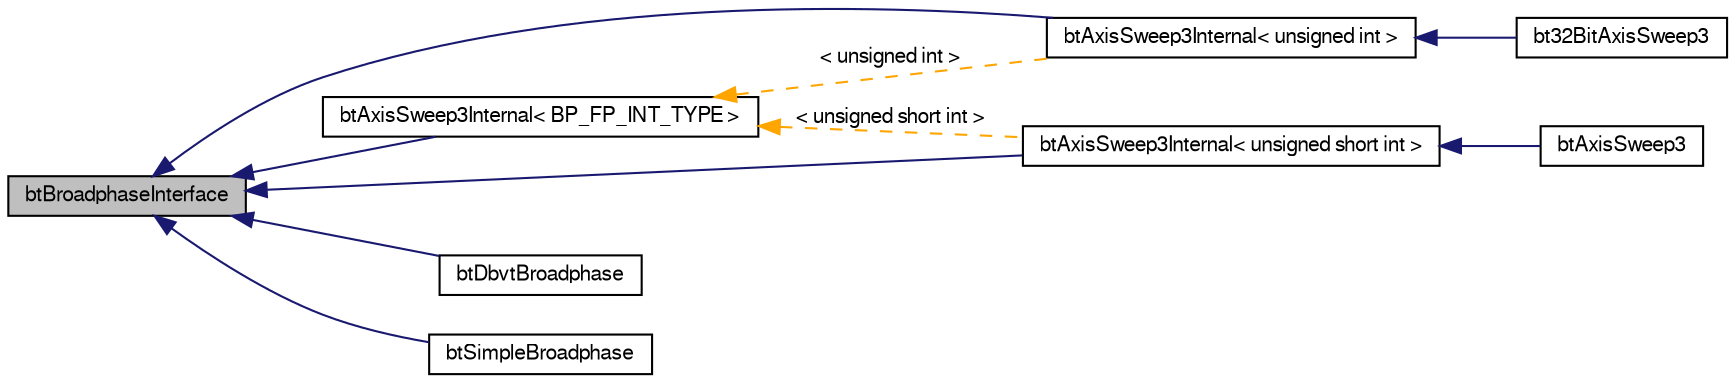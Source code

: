 digraph G
{
  bgcolor="transparent";
  edge [fontname="FreeSans",fontsize=10,labelfontname="FreeSans",labelfontsize=10];
  node [fontname="FreeSans",fontsize=10,shape=record];
  rankdir=LR;
  Node1 [label="btBroadphaseInterface",height=0.2,width=0.4,color="black", fillcolor="grey75", style="filled" fontcolor="black"];
  Node1 -> Node2 [dir=back,color="midnightblue",fontsize=10,style="solid"];
  Node2 [label="btAxisSweep3Internal\< BP_FP_INT_TYPE \>",height=0.2,width=0.4,color="black",URL="$classbt_axis_sweep3_internal.html"];
  Node2 -> Node3 [dir=back,color="orange",fontsize=10,style="dashed",label="\< unsigned int \>"];
  Node3 [label="btAxisSweep3Internal\< unsigned int \>",height=0.2,width=0.4,color="black",URL="$classbt_axis_sweep3_internal.html"];
  Node3 -> Node4 [dir=back,color="midnightblue",fontsize=10,style="solid"];
  Node4 [label="bt32BitAxisSweep3",height=0.2,width=0.4,color="black",URL="$classbt32_bit_axis_sweep3.html"];
  Node2 -> Node5 [dir=back,color="orange",fontsize=10,style="dashed",label="\< unsigned short int \>"];
  Node5 [label="btAxisSweep3Internal\< unsigned short int \>",height=0.2,width=0.4,color="black",URL="$classbt_axis_sweep3_internal.html"];
  Node5 -> Node6 [dir=back,color="midnightblue",fontsize=10,style="solid"];
  Node6 [label="btAxisSweep3",height=0.2,width=0.4,color="black",URL="$classbt_axis_sweep3.html"];
  Node1 -> Node3 [dir=back,color="midnightblue",fontsize=10,style="solid"];
  Node1 -> Node5 [dir=back,color="midnightblue",fontsize=10,style="solid"];
  Node1 -> Node7 [dir=back,color="midnightblue",fontsize=10,style="solid"];
  Node7 [label="btDbvtBroadphase",height=0.2,width=0.4,color="black",URL="$structbt_dbvt_broadphase.html"];
  Node1 -> Node8 [dir=back,color="midnightblue",fontsize=10,style="solid"];
  Node8 [label="btSimpleBroadphase",height=0.2,width=0.4,color="black",URL="$classbt_simple_broadphase.html"];
}
